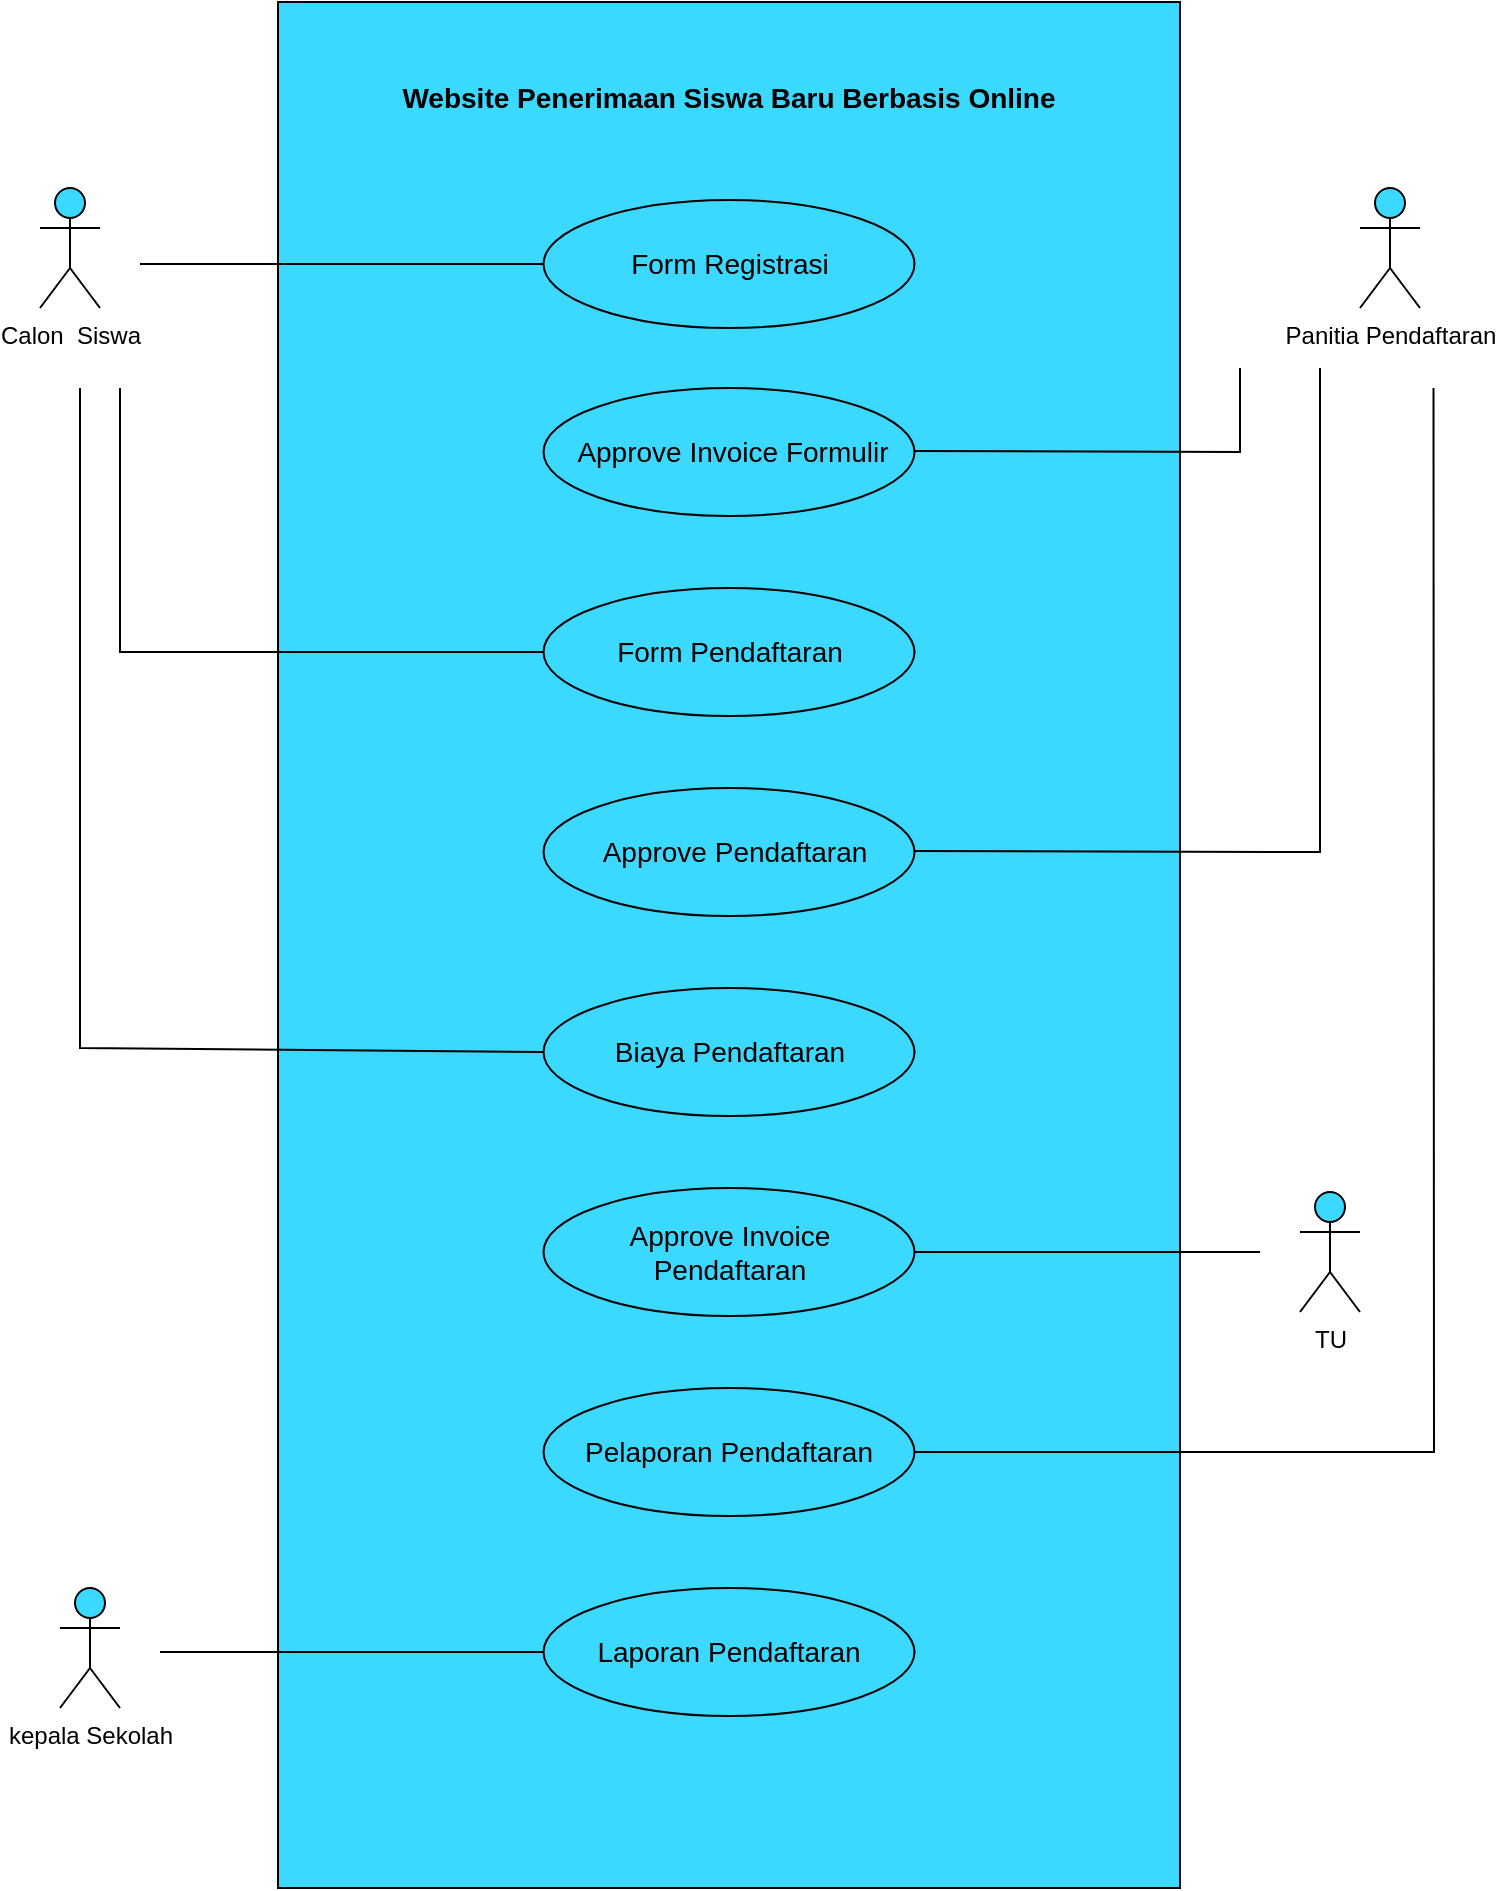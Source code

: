 <mxfile version="20.2.8" type="github">
  <diagram id="2KIT96QI7-xPNKFdnTv3" name="Halaman-1">
    <mxGraphModel dx="1157" dy="1758" grid="1" gridSize="10" guides="1" tooltips="1" connect="1" arrows="1" fold="1" page="1" pageScale="1" pageWidth="827" pageHeight="1169" math="0" shadow="0">
      <root>
        <mxCell id="0" />
        <mxCell id="1" parent="0" />
        <mxCell id="y96FYoVAzyEVzs2pSNnv-1" value="" style="rounded=0;whiteSpace=wrap;html=1;fillColor=#3BD8FF;" parent="1" vertex="1">
          <mxGeometry x="249" y="-13" width="451" height="943" as="geometry" />
        </mxCell>
        <mxCell id="y96FYoVAzyEVzs2pSNnv-2" value="Calon&amp;nbsp; Siswa" style="shape=umlActor;verticalLabelPosition=bottom;verticalAlign=top;html=1;outlineConnect=0;strokeColor=#000000;fillColor=#3BD8FF;" parent="1" vertex="1">
          <mxGeometry x="130" y="80" width="30" height="60" as="geometry" />
        </mxCell>
        <mxCell id="y96FYoVAzyEVzs2pSNnv-4" value="TU" style="shape=umlActor;verticalLabelPosition=bottom;verticalAlign=top;html=1;outlineConnect=0;strokeColor=#000000;fillColor=#3BD8FF;" parent="1" vertex="1">
          <mxGeometry x="760" y="582" width="30" height="60" as="geometry" />
        </mxCell>
        <mxCell id="y96FYoVAzyEVzs2pSNnv-5" value="kepala Sekolah" style="shape=umlActor;verticalLabelPosition=bottom;verticalAlign=top;html=1;outlineConnect=0;strokeColor=#000000;fillColor=#3BD8FF;" parent="1" vertex="1">
          <mxGeometry x="140" y="780" width="30" height="60" as="geometry" />
        </mxCell>
        <mxCell id="y96FYoVAzyEVzs2pSNnv-6" value="Panitia Pendaftaran" style="shape=umlActor;verticalLabelPosition=bottom;verticalAlign=top;html=1;outlineConnect=0;strokeColor=#000000;fillColor=#3BD8FF;" parent="1" vertex="1">
          <mxGeometry x="790" y="80" width="30" height="60" as="geometry" />
        </mxCell>
        <mxCell id="y96FYoVAzyEVzs2pSNnv-9" value="&lt;b&gt;&lt;font style=&quot;font-size: 14px;&quot;&gt;Website Penerimaan Siswa Baru Berbasis Online&lt;/font&gt;&lt;/b&gt;" style="text;html=1;strokeColor=none;fillColor=none;align=center;verticalAlign=middle;whiteSpace=wrap;rounded=0;" parent="1" vertex="1">
          <mxGeometry x="299.25" y="20" width="350.5" height="30" as="geometry" />
        </mxCell>
        <mxCell id="y96FYoVAzyEVzs2pSNnv-11" value="" style="ellipse;whiteSpace=wrap;html=1;fontSize=14;strokeColor=#000000;fillColor=#3BD8FF;" parent="1" vertex="1">
          <mxGeometry x="381.75" y="86" width="185.5" height="64" as="geometry" />
        </mxCell>
        <mxCell id="y96FYoVAzyEVzs2pSNnv-12" value="Form Registrasi" style="text;html=1;strokeColor=none;fillColor=none;align=center;verticalAlign=middle;whiteSpace=wrap;rounded=0;fontSize=14;" parent="1" vertex="1">
          <mxGeometry x="409.5" y="103" width="130" height="30" as="geometry" />
        </mxCell>
        <mxCell id="y96FYoVAzyEVzs2pSNnv-13" value="" style="ellipse;whiteSpace=wrap;html=1;fontSize=14;strokeColor=#000000;fillColor=#3BD8FF;" parent="1" vertex="1">
          <mxGeometry x="381.75" y="180" width="185.5" height="64" as="geometry" />
        </mxCell>
        <mxCell id="y96FYoVAzyEVzs2pSNnv-14" value="Approve Invoice Formulir" style="text;html=1;strokeColor=none;fillColor=none;align=center;verticalAlign=middle;whiteSpace=wrap;rounded=0;fontSize=14;" parent="1" vertex="1">
          <mxGeometry x="386.5" y="197" width="178.5" height="30" as="geometry" />
        </mxCell>
        <mxCell id="y96FYoVAzyEVzs2pSNnv-16" value="" style="endArrow=none;html=1;rounded=0;fontSize=14;entryX=0;entryY=0.5;entryDx=0;entryDy=0;" parent="1" target="y96FYoVAzyEVzs2pSNnv-11" edge="1">
          <mxGeometry width="50" height="50" relative="1" as="geometry">
            <mxPoint x="180" y="118" as="sourcePoint" />
            <mxPoint x="440" y="200" as="targetPoint" />
          </mxGeometry>
        </mxCell>
        <mxCell id="y96FYoVAzyEVzs2pSNnv-18" value="" style="ellipse;whiteSpace=wrap;html=1;fontSize=14;strokeColor=#000000;fillColor=#3BD8FF;" parent="1" vertex="1">
          <mxGeometry x="381.75" y="280" width="185.5" height="64" as="geometry" />
        </mxCell>
        <mxCell id="y96FYoVAzyEVzs2pSNnv-19" value="Form Pendaftaran" style="text;html=1;strokeColor=none;fillColor=none;align=center;verticalAlign=middle;whiteSpace=wrap;rounded=0;fontSize=14;" parent="1" vertex="1">
          <mxGeometry x="409.5" y="297" width="130" height="30" as="geometry" />
        </mxCell>
        <mxCell id="y96FYoVAzyEVzs2pSNnv-20" value="" style="endArrow=none;html=1;rounded=0;fontSize=14;" parent="1" edge="1">
          <mxGeometry width="50" height="50" relative="1" as="geometry">
            <mxPoint x="567.25" y="211.5" as="sourcePoint" />
            <mxPoint x="730" y="170" as="targetPoint" />
            <Array as="points">
              <mxPoint x="730" y="212" />
            </Array>
          </mxGeometry>
        </mxCell>
        <mxCell id="y96FYoVAzyEVzs2pSNnv-21" value="" style="ellipse;whiteSpace=wrap;html=1;fontSize=14;strokeColor=#000000;fillColor=#3BD8FF;" parent="1" vertex="1">
          <mxGeometry x="381.75" y="380" width="185.5" height="64" as="geometry" />
        </mxCell>
        <mxCell id="y96FYoVAzyEVzs2pSNnv-22" value="Approve Pendaftaran" style="text;html=1;strokeColor=none;fillColor=none;align=center;verticalAlign=middle;whiteSpace=wrap;rounded=0;fontSize=14;" parent="1" vertex="1">
          <mxGeometry x="401.5" y="397" width="150.5" height="30" as="geometry" />
        </mxCell>
        <mxCell id="y96FYoVAzyEVzs2pSNnv-23" value="" style="endArrow=none;html=1;rounded=0;fontSize=14;" parent="1" edge="1">
          <mxGeometry width="50" height="50" relative="1" as="geometry">
            <mxPoint x="567.25" y="411.5" as="sourcePoint" />
            <mxPoint x="770" y="170" as="targetPoint" />
            <Array as="points">
              <mxPoint x="770" y="412" />
            </Array>
          </mxGeometry>
        </mxCell>
        <mxCell id="y96FYoVAzyEVzs2pSNnv-24" value="" style="ellipse;whiteSpace=wrap;html=1;fontSize=14;strokeColor=#000000;fillColor=#3BD8FF;" parent="1" vertex="1">
          <mxGeometry x="381.75" y="480" width="185.5" height="64" as="geometry" />
        </mxCell>
        <mxCell id="y96FYoVAzyEVzs2pSNnv-25" value="Biaya Pendaftaran" style="text;html=1;strokeColor=none;fillColor=none;align=center;verticalAlign=middle;whiteSpace=wrap;rounded=0;fontSize=14;" parent="1" vertex="1">
          <mxGeometry x="409.5" y="497" width="130" height="30" as="geometry" />
        </mxCell>
        <mxCell id="y96FYoVAzyEVzs2pSNnv-26" value="" style="ellipse;whiteSpace=wrap;html=1;fontSize=14;strokeColor=#000000;fillColor=#3BD8FF;" parent="1" vertex="1">
          <mxGeometry x="381.75" y="580" width="185.5" height="64" as="geometry" />
        </mxCell>
        <mxCell id="y96FYoVAzyEVzs2pSNnv-27" value="Approve Invoice Pendaftaran" style="text;html=1;strokeColor=none;fillColor=none;align=center;verticalAlign=middle;whiteSpace=wrap;rounded=0;fontSize=14;" parent="1" vertex="1">
          <mxGeometry x="409.5" y="597" width="130" height="30" as="geometry" />
        </mxCell>
        <mxCell id="y96FYoVAzyEVzs2pSNnv-28" value="" style="endArrow=none;html=1;rounded=0;fontSize=14;exitX=0;exitY=0.5;exitDx=0;exitDy=0;" parent="1" source="y96FYoVAzyEVzs2pSNnv-18" edge="1">
          <mxGeometry width="50" height="50" relative="1" as="geometry">
            <mxPoint x="510" y="470" as="sourcePoint" />
            <mxPoint x="170" y="180" as="targetPoint" />
            <Array as="points">
              <mxPoint x="170" y="312" />
            </Array>
          </mxGeometry>
        </mxCell>
        <mxCell id="y96FYoVAzyEVzs2pSNnv-29" value="" style="endArrow=none;html=1;rounded=0;fontSize=14;exitX=0;exitY=0.5;exitDx=0;exitDy=0;" parent="1" edge="1">
          <mxGeometry width="50" height="50" relative="1" as="geometry">
            <mxPoint x="381.75" y="512" as="sourcePoint" />
            <mxPoint x="150" y="180" as="targetPoint" />
            <Array as="points">
              <mxPoint x="150" y="510" />
            </Array>
          </mxGeometry>
        </mxCell>
        <mxCell id="y96FYoVAzyEVzs2pSNnv-31" value="" style="endArrow=none;html=1;rounded=0;fontSize=14;exitX=1;exitY=0.5;exitDx=0;exitDy=0;" parent="1" source="y96FYoVAzyEVzs2pSNnv-26" edge="1">
          <mxGeometry width="50" height="50" relative="1" as="geometry">
            <mxPoint x="520" y="470" as="sourcePoint" />
            <mxPoint x="740" y="612" as="targetPoint" />
          </mxGeometry>
        </mxCell>
        <mxCell id="y96FYoVAzyEVzs2pSNnv-33" value="" style="ellipse;whiteSpace=wrap;html=1;fontSize=14;strokeColor=#000000;fillColor=#3BD8FF;" parent="1" vertex="1">
          <mxGeometry x="381.75" y="680" width="185.5" height="64" as="geometry" />
        </mxCell>
        <mxCell id="y96FYoVAzyEVzs2pSNnv-34" value="Pelaporan Pendaftaran" style="text;html=1;strokeColor=none;fillColor=none;align=center;verticalAlign=middle;whiteSpace=wrap;rounded=0;fontSize=14;" parent="1" vertex="1">
          <mxGeometry x="394.25" y="697" width="160.5" height="30" as="geometry" />
        </mxCell>
        <mxCell id="y96FYoVAzyEVzs2pSNnv-35" value="" style="endArrow=none;html=1;rounded=0;fontSize=14;exitX=1;exitY=0.5;exitDx=0;exitDy=0;" parent="1" source="y96FYoVAzyEVzs2pSNnv-33" edge="1">
          <mxGeometry width="50" height="50" relative="1" as="geometry">
            <mxPoint x="624" y="421.5" as="sourcePoint" />
            <mxPoint x="826.75" y="180" as="targetPoint" />
            <Array as="points">
              <mxPoint x="827" y="712" />
            </Array>
          </mxGeometry>
        </mxCell>
        <mxCell id="y96FYoVAzyEVzs2pSNnv-36" value="" style="ellipse;whiteSpace=wrap;html=1;fontSize=14;strokeColor=#000000;fillColor=#3BD8FF;" parent="1" vertex="1">
          <mxGeometry x="381.75" y="780" width="185.5" height="64" as="geometry" />
        </mxCell>
        <mxCell id="y96FYoVAzyEVzs2pSNnv-37" value="Laporan Pendaftaran" style="text;html=1;strokeColor=none;fillColor=none;align=center;verticalAlign=middle;whiteSpace=wrap;rounded=0;fontSize=14;" parent="1" vertex="1">
          <mxGeometry x="394.25" y="797" width="160.5" height="30" as="geometry" />
        </mxCell>
        <mxCell id="y96FYoVAzyEVzs2pSNnv-38" value="" style="endArrow=none;html=1;rounded=0;fontSize=14;entryX=0;entryY=0.5;entryDx=0;entryDy=0;" parent="1" target="y96FYoVAzyEVzs2pSNnv-36" edge="1">
          <mxGeometry width="50" height="50" relative="1" as="geometry">
            <mxPoint x="190" y="812" as="sourcePoint" />
            <mxPoint x="590" y="690" as="targetPoint" />
          </mxGeometry>
        </mxCell>
      </root>
    </mxGraphModel>
  </diagram>
</mxfile>
